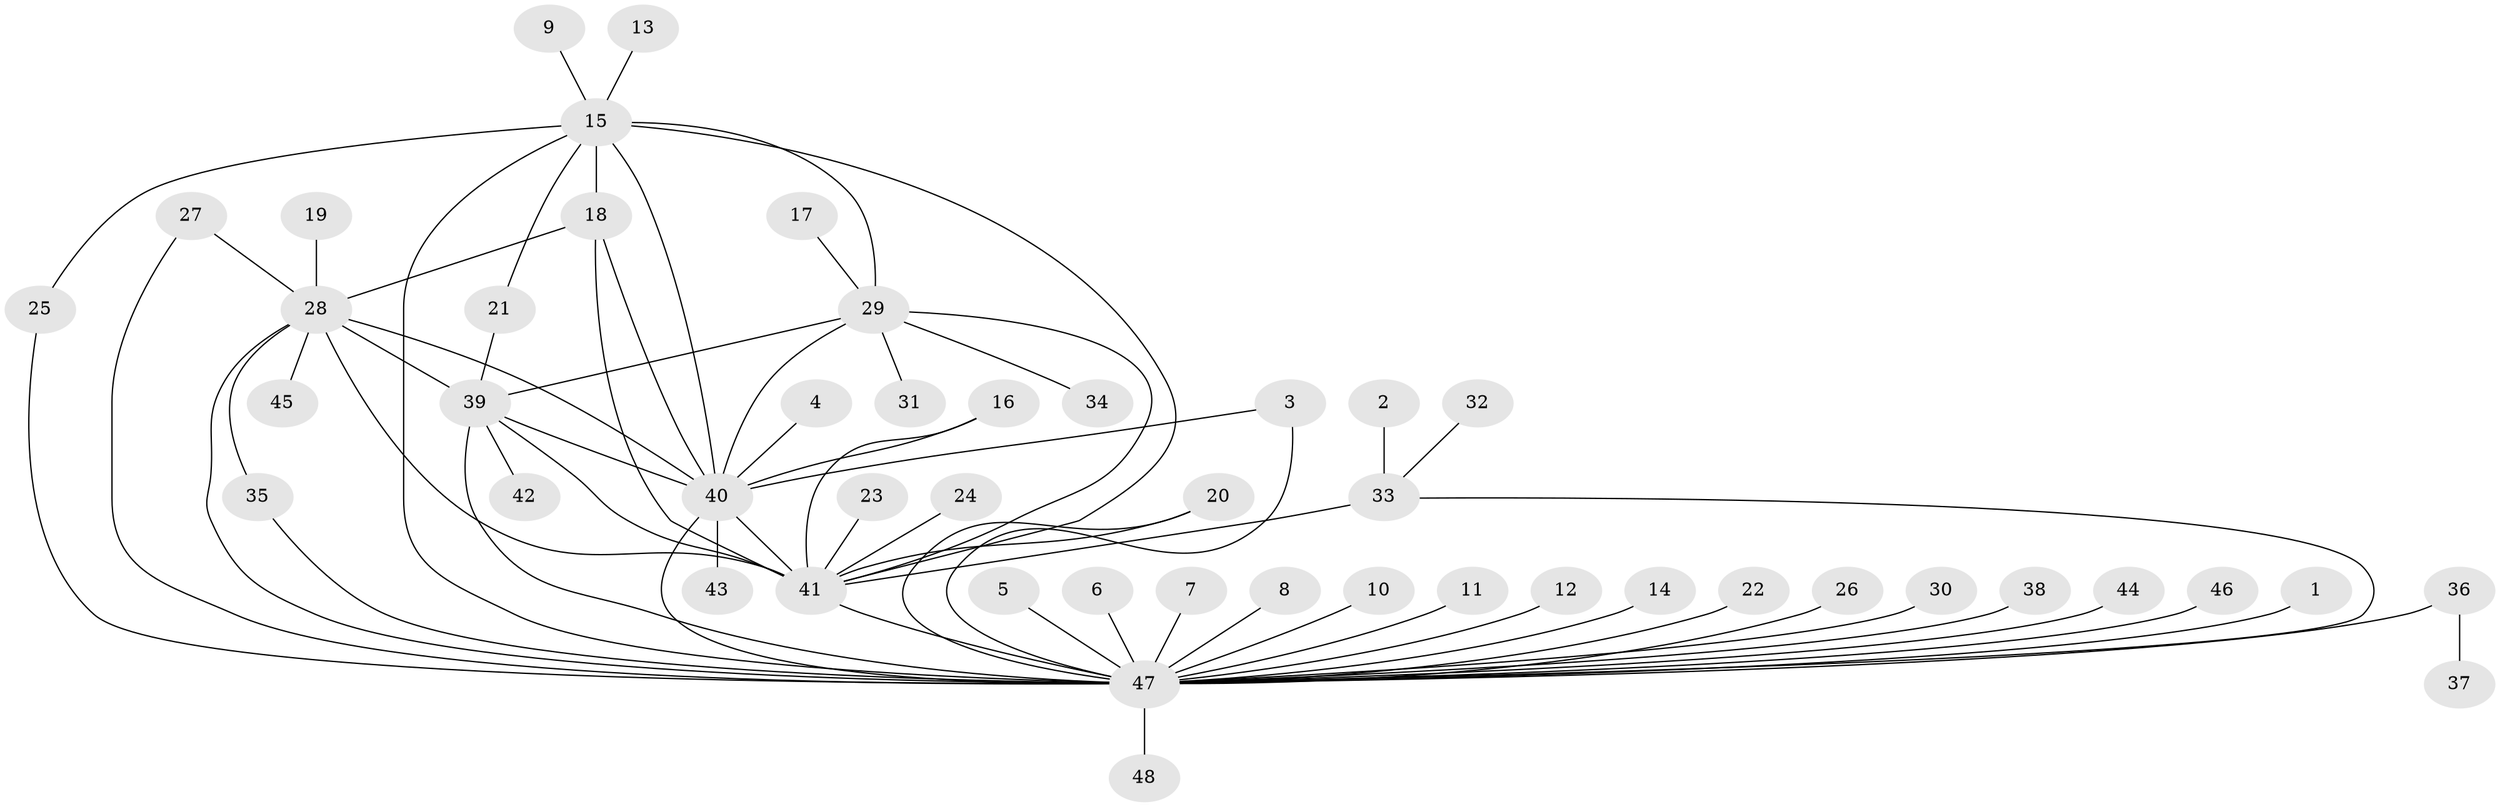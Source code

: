 // original degree distribution, {8: 0.021052631578947368, 5: 0.042105263157894736, 38: 0.010526315789473684, 3: 0.11578947368421053, 14: 0.010526315789473684, 1: 0.4842105263157895, 7: 0.021052631578947368, 11: 0.010526315789473684, 2: 0.21052631578947367, 6: 0.021052631578947368, 4: 0.05263157894736842}
// Generated by graph-tools (version 1.1) at 2025/49/03/09/25 03:49:52]
// undirected, 48 vertices, 69 edges
graph export_dot {
graph [start="1"]
  node [color=gray90,style=filled];
  1;
  2;
  3;
  4;
  5;
  6;
  7;
  8;
  9;
  10;
  11;
  12;
  13;
  14;
  15;
  16;
  17;
  18;
  19;
  20;
  21;
  22;
  23;
  24;
  25;
  26;
  27;
  28;
  29;
  30;
  31;
  32;
  33;
  34;
  35;
  36;
  37;
  38;
  39;
  40;
  41;
  42;
  43;
  44;
  45;
  46;
  47;
  48;
  1 -- 47 [weight=1.0];
  2 -- 33 [weight=1.0];
  3 -- 40 [weight=1.0];
  3 -- 47 [weight=1.0];
  4 -- 40 [weight=1.0];
  5 -- 47 [weight=1.0];
  6 -- 47 [weight=1.0];
  7 -- 47 [weight=1.0];
  8 -- 47 [weight=1.0];
  9 -- 15 [weight=1.0];
  10 -- 47 [weight=1.0];
  11 -- 47 [weight=1.0];
  12 -- 47 [weight=1.0];
  13 -- 15 [weight=1.0];
  14 -- 47 [weight=1.0];
  15 -- 18 [weight=1.0];
  15 -- 21 [weight=1.0];
  15 -- 25 [weight=1.0];
  15 -- 29 [weight=1.0];
  15 -- 40 [weight=1.0];
  15 -- 41 [weight=1.0];
  15 -- 47 [weight=1.0];
  16 -- 40 [weight=1.0];
  16 -- 41 [weight=1.0];
  17 -- 29 [weight=1.0];
  18 -- 28 [weight=1.0];
  18 -- 40 [weight=1.0];
  18 -- 41 [weight=1.0];
  19 -- 28 [weight=1.0];
  20 -- 41 [weight=1.0];
  20 -- 47 [weight=1.0];
  21 -- 39 [weight=1.0];
  22 -- 47 [weight=1.0];
  23 -- 41 [weight=1.0];
  24 -- 41 [weight=1.0];
  25 -- 47 [weight=1.0];
  26 -- 47 [weight=1.0];
  27 -- 28 [weight=1.0];
  27 -- 47 [weight=1.0];
  28 -- 35 [weight=1.0];
  28 -- 39 [weight=1.0];
  28 -- 40 [weight=2.0];
  28 -- 41 [weight=1.0];
  28 -- 45 [weight=1.0];
  28 -- 47 [weight=2.0];
  29 -- 31 [weight=1.0];
  29 -- 34 [weight=1.0];
  29 -- 39 [weight=1.0];
  29 -- 40 [weight=1.0];
  29 -- 41 [weight=1.0];
  30 -- 47 [weight=1.0];
  32 -- 33 [weight=1.0];
  33 -- 41 [weight=2.0];
  33 -- 47 [weight=1.0];
  35 -- 47 [weight=1.0];
  36 -- 37 [weight=1.0];
  36 -- 47 [weight=1.0];
  38 -- 47 [weight=1.0];
  39 -- 40 [weight=1.0];
  39 -- 41 [weight=1.0];
  39 -- 42 [weight=1.0];
  39 -- 47 [weight=2.0];
  40 -- 41 [weight=1.0];
  40 -- 43 [weight=1.0];
  40 -- 47 [weight=2.0];
  41 -- 47 [weight=1.0];
  44 -- 47 [weight=1.0];
  46 -- 47 [weight=1.0];
  47 -- 48 [weight=1.0];
}
